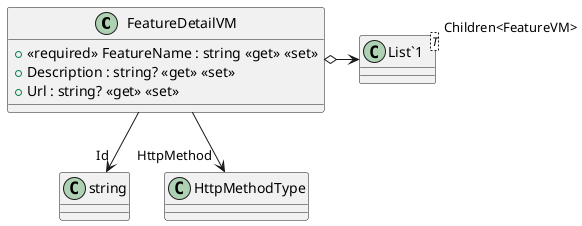 @startuml
class FeatureDetailVM {
    + <<required>> FeatureName : string <<get>> <<set>>
    + Description : string? <<get>> <<set>>
    + Url : string? <<get>> <<set>>
}
class "List`1"<T> {
}
FeatureDetailVM --> "Id" string
FeatureDetailVM --> "HttpMethod" HttpMethodType
FeatureDetailVM o-> "Children<FeatureVM>" "List`1"
@enduml

